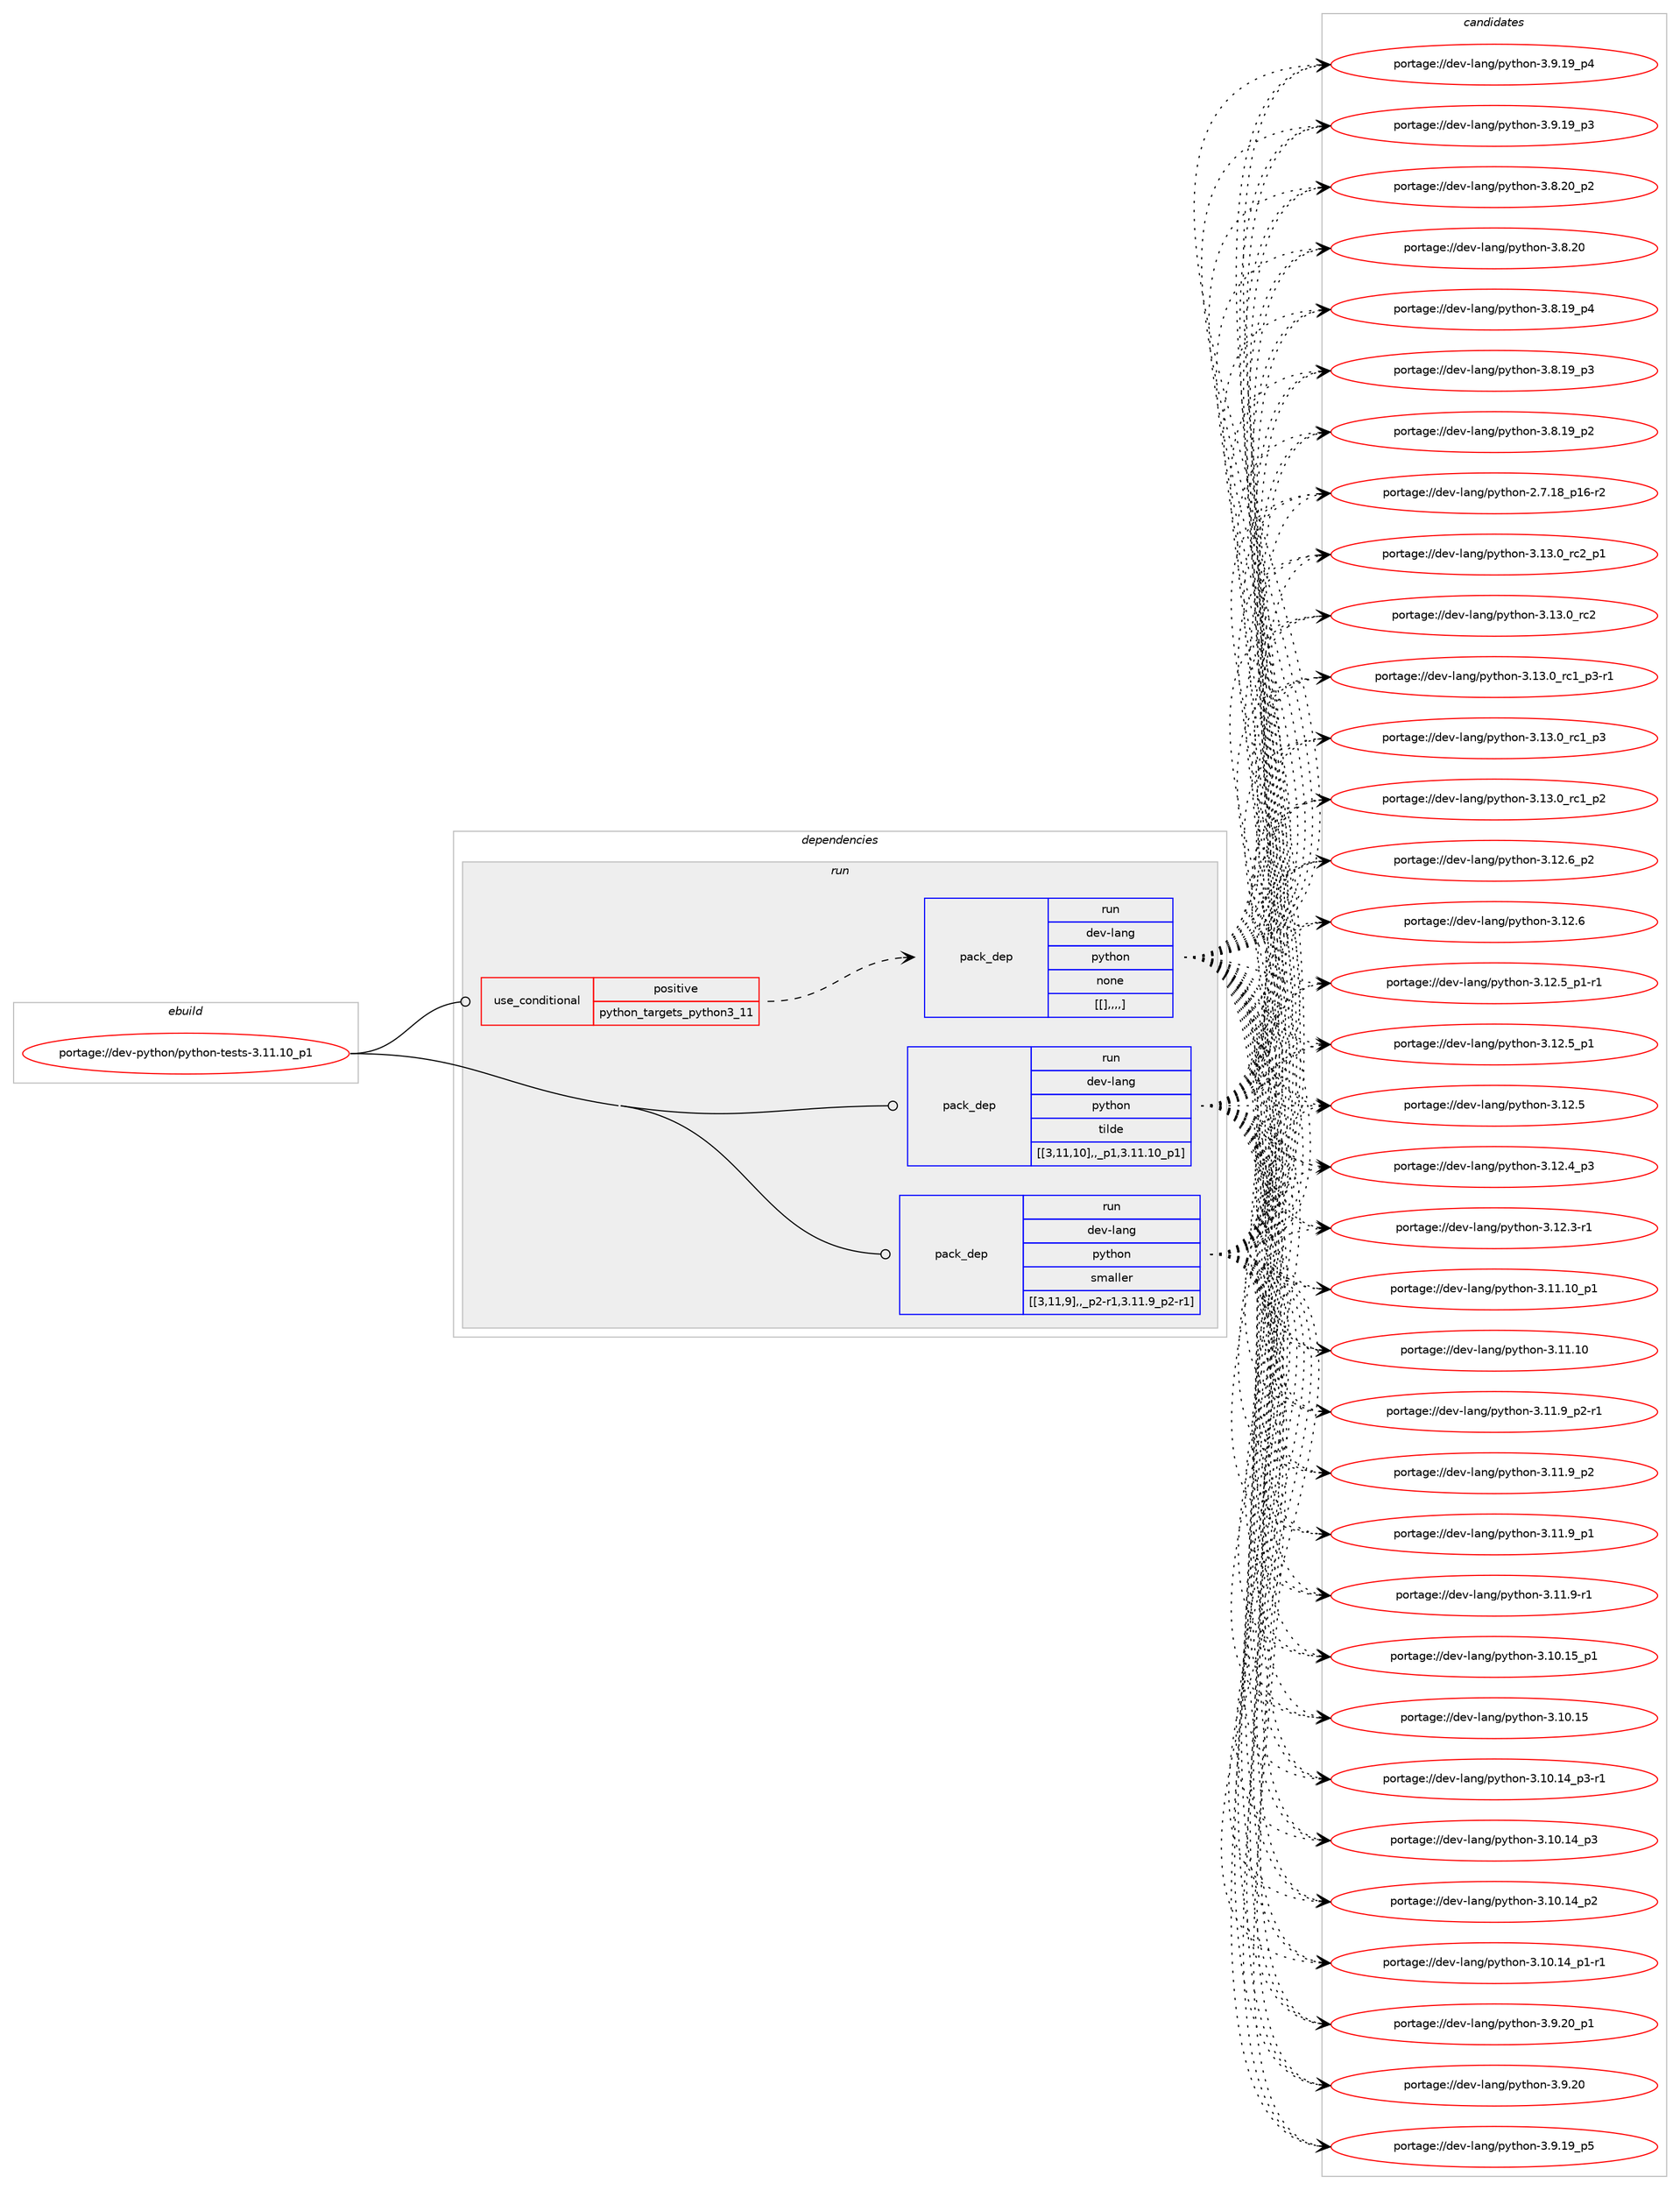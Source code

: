 digraph prolog {

# *************
# Graph options
# *************

newrank=true;
concentrate=true;
compound=true;
graph [rankdir=LR,fontname=Helvetica,fontsize=10,ranksep=1.5];#, ranksep=2.5, nodesep=0.2];
edge  [arrowhead=vee];
node  [fontname=Helvetica,fontsize=10];

# **********
# The ebuild
# **********

subgraph cluster_leftcol {
color=gray;
label=<<i>ebuild</i>>;
id [label="portage://dev-python/python-tests-3.11.10_p1", color=red, width=4, href="../dev-python/python-tests-3.11.10_p1.svg"];
}

# ****************
# The dependencies
# ****************

subgraph cluster_midcol {
color=gray;
label=<<i>dependencies</i>>;
subgraph cluster_compile {
fillcolor="#eeeeee";
style=filled;
label=<<i>compile</i>>;
}
subgraph cluster_compileandrun {
fillcolor="#eeeeee";
style=filled;
label=<<i>compile and run</i>>;
}
subgraph cluster_run {
fillcolor="#eeeeee";
style=filled;
label=<<i>run</i>>;
subgraph cond40081 {
dependency163603 [label=<<TABLE BORDER="0" CELLBORDER="1" CELLSPACING="0" CELLPADDING="4"><TR><TD ROWSPAN="3" CELLPADDING="10">use_conditional</TD></TR><TR><TD>positive</TD></TR><TR><TD>python_targets_python3_11</TD></TR></TABLE>>, shape=none, color=red];
subgraph pack122267 {
dependency163604 [label=<<TABLE BORDER="0" CELLBORDER="1" CELLSPACING="0" CELLPADDING="4" WIDTH="220"><TR><TD ROWSPAN="6" CELLPADDING="30">pack_dep</TD></TR><TR><TD WIDTH="110">run</TD></TR><TR><TD>dev-lang</TD></TR><TR><TD>python</TD></TR><TR><TD>none</TD></TR><TR><TD>[[],,,,]</TD></TR></TABLE>>, shape=none, color=blue];
}
dependency163603:e -> dependency163604:w [weight=20,style="dashed",arrowhead="vee"];
}
id:e -> dependency163603:w [weight=20,style="solid",arrowhead="odot"];
subgraph pack122268 {
dependency163605 [label=<<TABLE BORDER="0" CELLBORDER="1" CELLSPACING="0" CELLPADDING="4" WIDTH="220"><TR><TD ROWSPAN="6" CELLPADDING="30">pack_dep</TD></TR><TR><TD WIDTH="110">run</TD></TR><TR><TD>dev-lang</TD></TR><TR><TD>python</TD></TR><TR><TD>tilde</TD></TR><TR><TD>[[3,11,10],,_p1,3.11.10_p1]</TD></TR></TABLE>>, shape=none, color=blue];
}
id:e -> dependency163605:w [weight=20,style="solid",arrowhead="odot"];
subgraph pack122269 {
dependency163606 [label=<<TABLE BORDER="0" CELLBORDER="1" CELLSPACING="0" CELLPADDING="4" WIDTH="220"><TR><TD ROWSPAN="6" CELLPADDING="30">pack_dep</TD></TR><TR><TD WIDTH="110">run</TD></TR><TR><TD>dev-lang</TD></TR><TR><TD>python</TD></TR><TR><TD>smaller</TD></TR><TR><TD>[[3,11,9],,_p2-r1,3.11.9_p2-r1]</TD></TR></TABLE>>, shape=none, color=blue];
}
id:e -> dependency163606:w [weight=20,style="solid",arrowhead="odot"];
}
}

# **************
# The candidates
# **************

subgraph cluster_choices {
rank=same;
color=gray;
label=<<i>candidates</i>>;

subgraph choice122267 {
color=black;
nodesep=1;
choice100101118451089711010347112121116104111110455146495146489511499509511249 [label="portage://dev-lang/python-3.13.0_rc2_p1", color=red, width=4,href="../dev-lang/python-3.13.0_rc2_p1.svg"];
choice10010111845108971101034711212111610411111045514649514648951149950 [label="portage://dev-lang/python-3.13.0_rc2", color=red, width=4,href="../dev-lang/python-3.13.0_rc2.svg"];
choice1001011184510897110103471121211161041111104551464951464895114994995112514511449 [label="portage://dev-lang/python-3.13.0_rc1_p3-r1", color=red, width=4,href="../dev-lang/python-3.13.0_rc1_p3-r1.svg"];
choice100101118451089711010347112121116104111110455146495146489511499499511251 [label="portage://dev-lang/python-3.13.0_rc1_p3", color=red, width=4,href="../dev-lang/python-3.13.0_rc1_p3.svg"];
choice100101118451089711010347112121116104111110455146495146489511499499511250 [label="portage://dev-lang/python-3.13.0_rc1_p2", color=red, width=4,href="../dev-lang/python-3.13.0_rc1_p2.svg"];
choice100101118451089711010347112121116104111110455146495046549511250 [label="portage://dev-lang/python-3.12.6_p2", color=red, width=4,href="../dev-lang/python-3.12.6_p2.svg"];
choice10010111845108971101034711212111610411111045514649504654 [label="portage://dev-lang/python-3.12.6", color=red, width=4,href="../dev-lang/python-3.12.6.svg"];
choice1001011184510897110103471121211161041111104551464950465395112494511449 [label="portage://dev-lang/python-3.12.5_p1-r1", color=red, width=4,href="../dev-lang/python-3.12.5_p1-r1.svg"];
choice100101118451089711010347112121116104111110455146495046539511249 [label="portage://dev-lang/python-3.12.5_p1", color=red, width=4,href="../dev-lang/python-3.12.5_p1.svg"];
choice10010111845108971101034711212111610411111045514649504653 [label="portage://dev-lang/python-3.12.5", color=red, width=4,href="../dev-lang/python-3.12.5.svg"];
choice100101118451089711010347112121116104111110455146495046529511251 [label="portage://dev-lang/python-3.12.4_p3", color=red, width=4,href="../dev-lang/python-3.12.4_p3.svg"];
choice100101118451089711010347112121116104111110455146495046514511449 [label="portage://dev-lang/python-3.12.3-r1", color=red, width=4,href="../dev-lang/python-3.12.3-r1.svg"];
choice10010111845108971101034711212111610411111045514649494649489511249 [label="portage://dev-lang/python-3.11.10_p1", color=red, width=4,href="../dev-lang/python-3.11.10_p1.svg"];
choice1001011184510897110103471121211161041111104551464949464948 [label="portage://dev-lang/python-3.11.10", color=red, width=4,href="../dev-lang/python-3.11.10.svg"];
choice1001011184510897110103471121211161041111104551464949465795112504511449 [label="portage://dev-lang/python-3.11.9_p2-r1", color=red, width=4,href="../dev-lang/python-3.11.9_p2-r1.svg"];
choice100101118451089711010347112121116104111110455146494946579511250 [label="portage://dev-lang/python-3.11.9_p2", color=red, width=4,href="../dev-lang/python-3.11.9_p2.svg"];
choice100101118451089711010347112121116104111110455146494946579511249 [label="portage://dev-lang/python-3.11.9_p1", color=red, width=4,href="../dev-lang/python-3.11.9_p1.svg"];
choice100101118451089711010347112121116104111110455146494946574511449 [label="portage://dev-lang/python-3.11.9-r1", color=red, width=4,href="../dev-lang/python-3.11.9-r1.svg"];
choice10010111845108971101034711212111610411111045514649484649539511249 [label="portage://dev-lang/python-3.10.15_p1", color=red, width=4,href="../dev-lang/python-3.10.15_p1.svg"];
choice1001011184510897110103471121211161041111104551464948464953 [label="portage://dev-lang/python-3.10.15", color=red, width=4,href="../dev-lang/python-3.10.15.svg"];
choice100101118451089711010347112121116104111110455146494846495295112514511449 [label="portage://dev-lang/python-3.10.14_p3-r1", color=red, width=4,href="../dev-lang/python-3.10.14_p3-r1.svg"];
choice10010111845108971101034711212111610411111045514649484649529511251 [label="portage://dev-lang/python-3.10.14_p3", color=red, width=4,href="../dev-lang/python-3.10.14_p3.svg"];
choice10010111845108971101034711212111610411111045514649484649529511250 [label="portage://dev-lang/python-3.10.14_p2", color=red, width=4,href="../dev-lang/python-3.10.14_p2.svg"];
choice100101118451089711010347112121116104111110455146494846495295112494511449 [label="portage://dev-lang/python-3.10.14_p1-r1", color=red, width=4,href="../dev-lang/python-3.10.14_p1-r1.svg"];
choice100101118451089711010347112121116104111110455146574650489511249 [label="portage://dev-lang/python-3.9.20_p1", color=red, width=4,href="../dev-lang/python-3.9.20_p1.svg"];
choice10010111845108971101034711212111610411111045514657465048 [label="portage://dev-lang/python-3.9.20", color=red, width=4,href="../dev-lang/python-3.9.20.svg"];
choice100101118451089711010347112121116104111110455146574649579511253 [label="portage://dev-lang/python-3.9.19_p5", color=red, width=4,href="../dev-lang/python-3.9.19_p5.svg"];
choice100101118451089711010347112121116104111110455146574649579511252 [label="portage://dev-lang/python-3.9.19_p4", color=red, width=4,href="../dev-lang/python-3.9.19_p4.svg"];
choice100101118451089711010347112121116104111110455146574649579511251 [label="portage://dev-lang/python-3.9.19_p3", color=red, width=4,href="../dev-lang/python-3.9.19_p3.svg"];
choice100101118451089711010347112121116104111110455146564650489511250 [label="portage://dev-lang/python-3.8.20_p2", color=red, width=4,href="../dev-lang/python-3.8.20_p2.svg"];
choice10010111845108971101034711212111610411111045514656465048 [label="portage://dev-lang/python-3.8.20", color=red, width=4,href="../dev-lang/python-3.8.20.svg"];
choice100101118451089711010347112121116104111110455146564649579511252 [label="portage://dev-lang/python-3.8.19_p4", color=red, width=4,href="../dev-lang/python-3.8.19_p4.svg"];
choice100101118451089711010347112121116104111110455146564649579511251 [label="portage://dev-lang/python-3.8.19_p3", color=red, width=4,href="../dev-lang/python-3.8.19_p3.svg"];
choice100101118451089711010347112121116104111110455146564649579511250 [label="portage://dev-lang/python-3.8.19_p2", color=red, width=4,href="../dev-lang/python-3.8.19_p2.svg"];
choice100101118451089711010347112121116104111110455046554649569511249544511450 [label="portage://dev-lang/python-2.7.18_p16-r2", color=red, width=4,href="../dev-lang/python-2.7.18_p16-r2.svg"];
dependency163604:e -> choice100101118451089711010347112121116104111110455146495146489511499509511249:w [style=dotted,weight="100"];
dependency163604:e -> choice10010111845108971101034711212111610411111045514649514648951149950:w [style=dotted,weight="100"];
dependency163604:e -> choice1001011184510897110103471121211161041111104551464951464895114994995112514511449:w [style=dotted,weight="100"];
dependency163604:e -> choice100101118451089711010347112121116104111110455146495146489511499499511251:w [style=dotted,weight="100"];
dependency163604:e -> choice100101118451089711010347112121116104111110455146495146489511499499511250:w [style=dotted,weight="100"];
dependency163604:e -> choice100101118451089711010347112121116104111110455146495046549511250:w [style=dotted,weight="100"];
dependency163604:e -> choice10010111845108971101034711212111610411111045514649504654:w [style=dotted,weight="100"];
dependency163604:e -> choice1001011184510897110103471121211161041111104551464950465395112494511449:w [style=dotted,weight="100"];
dependency163604:e -> choice100101118451089711010347112121116104111110455146495046539511249:w [style=dotted,weight="100"];
dependency163604:e -> choice10010111845108971101034711212111610411111045514649504653:w [style=dotted,weight="100"];
dependency163604:e -> choice100101118451089711010347112121116104111110455146495046529511251:w [style=dotted,weight="100"];
dependency163604:e -> choice100101118451089711010347112121116104111110455146495046514511449:w [style=dotted,weight="100"];
dependency163604:e -> choice10010111845108971101034711212111610411111045514649494649489511249:w [style=dotted,weight="100"];
dependency163604:e -> choice1001011184510897110103471121211161041111104551464949464948:w [style=dotted,weight="100"];
dependency163604:e -> choice1001011184510897110103471121211161041111104551464949465795112504511449:w [style=dotted,weight="100"];
dependency163604:e -> choice100101118451089711010347112121116104111110455146494946579511250:w [style=dotted,weight="100"];
dependency163604:e -> choice100101118451089711010347112121116104111110455146494946579511249:w [style=dotted,weight="100"];
dependency163604:e -> choice100101118451089711010347112121116104111110455146494946574511449:w [style=dotted,weight="100"];
dependency163604:e -> choice10010111845108971101034711212111610411111045514649484649539511249:w [style=dotted,weight="100"];
dependency163604:e -> choice1001011184510897110103471121211161041111104551464948464953:w [style=dotted,weight="100"];
dependency163604:e -> choice100101118451089711010347112121116104111110455146494846495295112514511449:w [style=dotted,weight="100"];
dependency163604:e -> choice10010111845108971101034711212111610411111045514649484649529511251:w [style=dotted,weight="100"];
dependency163604:e -> choice10010111845108971101034711212111610411111045514649484649529511250:w [style=dotted,weight="100"];
dependency163604:e -> choice100101118451089711010347112121116104111110455146494846495295112494511449:w [style=dotted,weight="100"];
dependency163604:e -> choice100101118451089711010347112121116104111110455146574650489511249:w [style=dotted,weight="100"];
dependency163604:e -> choice10010111845108971101034711212111610411111045514657465048:w [style=dotted,weight="100"];
dependency163604:e -> choice100101118451089711010347112121116104111110455146574649579511253:w [style=dotted,weight="100"];
dependency163604:e -> choice100101118451089711010347112121116104111110455146574649579511252:w [style=dotted,weight="100"];
dependency163604:e -> choice100101118451089711010347112121116104111110455146574649579511251:w [style=dotted,weight="100"];
dependency163604:e -> choice100101118451089711010347112121116104111110455146564650489511250:w [style=dotted,weight="100"];
dependency163604:e -> choice10010111845108971101034711212111610411111045514656465048:w [style=dotted,weight="100"];
dependency163604:e -> choice100101118451089711010347112121116104111110455146564649579511252:w [style=dotted,weight="100"];
dependency163604:e -> choice100101118451089711010347112121116104111110455146564649579511251:w [style=dotted,weight="100"];
dependency163604:e -> choice100101118451089711010347112121116104111110455146564649579511250:w [style=dotted,weight="100"];
dependency163604:e -> choice100101118451089711010347112121116104111110455046554649569511249544511450:w [style=dotted,weight="100"];
}
subgraph choice122268 {
color=black;
nodesep=1;
choice100101118451089711010347112121116104111110455146495146489511499509511249 [label="portage://dev-lang/python-3.13.0_rc2_p1", color=red, width=4,href="../dev-lang/python-3.13.0_rc2_p1.svg"];
choice10010111845108971101034711212111610411111045514649514648951149950 [label="portage://dev-lang/python-3.13.0_rc2", color=red, width=4,href="../dev-lang/python-3.13.0_rc2.svg"];
choice1001011184510897110103471121211161041111104551464951464895114994995112514511449 [label="portage://dev-lang/python-3.13.0_rc1_p3-r1", color=red, width=4,href="../dev-lang/python-3.13.0_rc1_p3-r1.svg"];
choice100101118451089711010347112121116104111110455146495146489511499499511251 [label="portage://dev-lang/python-3.13.0_rc1_p3", color=red, width=4,href="../dev-lang/python-3.13.0_rc1_p3.svg"];
choice100101118451089711010347112121116104111110455146495146489511499499511250 [label="portage://dev-lang/python-3.13.0_rc1_p2", color=red, width=4,href="../dev-lang/python-3.13.0_rc1_p2.svg"];
choice100101118451089711010347112121116104111110455146495046549511250 [label="portage://dev-lang/python-3.12.6_p2", color=red, width=4,href="../dev-lang/python-3.12.6_p2.svg"];
choice10010111845108971101034711212111610411111045514649504654 [label="portage://dev-lang/python-3.12.6", color=red, width=4,href="../dev-lang/python-3.12.6.svg"];
choice1001011184510897110103471121211161041111104551464950465395112494511449 [label="portage://dev-lang/python-3.12.5_p1-r1", color=red, width=4,href="../dev-lang/python-3.12.5_p1-r1.svg"];
choice100101118451089711010347112121116104111110455146495046539511249 [label="portage://dev-lang/python-3.12.5_p1", color=red, width=4,href="../dev-lang/python-3.12.5_p1.svg"];
choice10010111845108971101034711212111610411111045514649504653 [label="portage://dev-lang/python-3.12.5", color=red, width=4,href="../dev-lang/python-3.12.5.svg"];
choice100101118451089711010347112121116104111110455146495046529511251 [label="portage://dev-lang/python-3.12.4_p3", color=red, width=4,href="../dev-lang/python-3.12.4_p3.svg"];
choice100101118451089711010347112121116104111110455146495046514511449 [label="portage://dev-lang/python-3.12.3-r1", color=red, width=4,href="../dev-lang/python-3.12.3-r1.svg"];
choice10010111845108971101034711212111610411111045514649494649489511249 [label="portage://dev-lang/python-3.11.10_p1", color=red, width=4,href="../dev-lang/python-3.11.10_p1.svg"];
choice1001011184510897110103471121211161041111104551464949464948 [label="portage://dev-lang/python-3.11.10", color=red, width=4,href="../dev-lang/python-3.11.10.svg"];
choice1001011184510897110103471121211161041111104551464949465795112504511449 [label="portage://dev-lang/python-3.11.9_p2-r1", color=red, width=4,href="../dev-lang/python-3.11.9_p2-r1.svg"];
choice100101118451089711010347112121116104111110455146494946579511250 [label="portage://dev-lang/python-3.11.9_p2", color=red, width=4,href="../dev-lang/python-3.11.9_p2.svg"];
choice100101118451089711010347112121116104111110455146494946579511249 [label="portage://dev-lang/python-3.11.9_p1", color=red, width=4,href="../dev-lang/python-3.11.9_p1.svg"];
choice100101118451089711010347112121116104111110455146494946574511449 [label="portage://dev-lang/python-3.11.9-r1", color=red, width=4,href="../dev-lang/python-3.11.9-r1.svg"];
choice10010111845108971101034711212111610411111045514649484649539511249 [label="portage://dev-lang/python-3.10.15_p1", color=red, width=4,href="../dev-lang/python-3.10.15_p1.svg"];
choice1001011184510897110103471121211161041111104551464948464953 [label="portage://dev-lang/python-3.10.15", color=red, width=4,href="../dev-lang/python-3.10.15.svg"];
choice100101118451089711010347112121116104111110455146494846495295112514511449 [label="portage://dev-lang/python-3.10.14_p3-r1", color=red, width=4,href="../dev-lang/python-3.10.14_p3-r1.svg"];
choice10010111845108971101034711212111610411111045514649484649529511251 [label="portage://dev-lang/python-3.10.14_p3", color=red, width=4,href="../dev-lang/python-3.10.14_p3.svg"];
choice10010111845108971101034711212111610411111045514649484649529511250 [label="portage://dev-lang/python-3.10.14_p2", color=red, width=4,href="../dev-lang/python-3.10.14_p2.svg"];
choice100101118451089711010347112121116104111110455146494846495295112494511449 [label="portage://dev-lang/python-3.10.14_p1-r1", color=red, width=4,href="../dev-lang/python-3.10.14_p1-r1.svg"];
choice100101118451089711010347112121116104111110455146574650489511249 [label="portage://dev-lang/python-3.9.20_p1", color=red, width=4,href="../dev-lang/python-3.9.20_p1.svg"];
choice10010111845108971101034711212111610411111045514657465048 [label="portage://dev-lang/python-3.9.20", color=red, width=4,href="../dev-lang/python-3.9.20.svg"];
choice100101118451089711010347112121116104111110455146574649579511253 [label="portage://dev-lang/python-3.9.19_p5", color=red, width=4,href="../dev-lang/python-3.9.19_p5.svg"];
choice100101118451089711010347112121116104111110455146574649579511252 [label="portage://dev-lang/python-3.9.19_p4", color=red, width=4,href="../dev-lang/python-3.9.19_p4.svg"];
choice100101118451089711010347112121116104111110455146574649579511251 [label="portage://dev-lang/python-3.9.19_p3", color=red, width=4,href="../dev-lang/python-3.9.19_p3.svg"];
choice100101118451089711010347112121116104111110455146564650489511250 [label="portage://dev-lang/python-3.8.20_p2", color=red, width=4,href="../dev-lang/python-3.8.20_p2.svg"];
choice10010111845108971101034711212111610411111045514656465048 [label="portage://dev-lang/python-3.8.20", color=red, width=4,href="../dev-lang/python-3.8.20.svg"];
choice100101118451089711010347112121116104111110455146564649579511252 [label="portage://dev-lang/python-3.8.19_p4", color=red, width=4,href="../dev-lang/python-3.8.19_p4.svg"];
choice100101118451089711010347112121116104111110455146564649579511251 [label="portage://dev-lang/python-3.8.19_p3", color=red, width=4,href="../dev-lang/python-3.8.19_p3.svg"];
choice100101118451089711010347112121116104111110455146564649579511250 [label="portage://dev-lang/python-3.8.19_p2", color=red, width=4,href="../dev-lang/python-3.8.19_p2.svg"];
choice100101118451089711010347112121116104111110455046554649569511249544511450 [label="portage://dev-lang/python-2.7.18_p16-r2", color=red, width=4,href="../dev-lang/python-2.7.18_p16-r2.svg"];
dependency163605:e -> choice100101118451089711010347112121116104111110455146495146489511499509511249:w [style=dotted,weight="100"];
dependency163605:e -> choice10010111845108971101034711212111610411111045514649514648951149950:w [style=dotted,weight="100"];
dependency163605:e -> choice1001011184510897110103471121211161041111104551464951464895114994995112514511449:w [style=dotted,weight="100"];
dependency163605:e -> choice100101118451089711010347112121116104111110455146495146489511499499511251:w [style=dotted,weight="100"];
dependency163605:e -> choice100101118451089711010347112121116104111110455146495146489511499499511250:w [style=dotted,weight="100"];
dependency163605:e -> choice100101118451089711010347112121116104111110455146495046549511250:w [style=dotted,weight="100"];
dependency163605:e -> choice10010111845108971101034711212111610411111045514649504654:w [style=dotted,weight="100"];
dependency163605:e -> choice1001011184510897110103471121211161041111104551464950465395112494511449:w [style=dotted,weight="100"];
dependency163605:e -> choice100101118451089711010347112121116104111110455146495046539511249:w [style=dotted,weight="100"];
dependency163605:e -> choice10010111845108971101034711212111610411111045514649504653:w [style=dotted,weight="100"];
dependency163605:e -> choice100101118451089711010347112121116104111110455146495046529511251:w [style=dotted,weight="100"];
dependency163605:e -> choice100101118451089711010347112121116104111110455146495046514511449:w [style=dotted,weight="100"];
dependency163605:e -> choice10010111845108971101034711212111610411111045514649494649489511249:w [style=dotted,weight="100"];
dependency163605:e -> choice1001011184510897110103471121211161041111104551464949464948:w [style=dotted,weight="100"];
dependency163605:e -> choice1001011184510897110103471121211161041111104551464949465795112504511449:w [style=dotted,weight="100"];
dependency163605:e -> choice100101118451089711010347112121116104111110455146494946579511250:w [style=dotted,weight="100"];
dependency163605:e -> choice100101118451089711010347112121116104111110455146494946579511249:w [style=dotted,weight="100"];
dependency163605:e -> choice100101118451089711010347112121116104111110455146494946574511449:w [style=dotted,weight="100"];
dependency163605:e -> choice10010111845108971101034711212111610411111045514649484649539511249:w [style=dotted,weight="100"];
dependency163605:e -> choice1001011184510897110103471121211161041111104551464948464953:w [style=dotted,weight="100"];
dependency163605:e -> choice100101118451089711010347112121116104111110455146494846495295112514511449:w [style=dotted,weight="100"];
dependency163605:e -> choice10010111845108971101034711212111610411111045514649484649529511251:w [style=dotted,weight="100"];
dependency163605:e -> choice10010111845108971101034711212111610411111045514649484649529511250:w [style=dotted,weight="100"];
dependency163605:e -> choice100101118451089711010347112121116104111110455146494846495295112494511449:w [style=dotted,weight="100"];
dependency163605:e -> choice100101118451089711010347112121116104111110455146574650489511249:w [style=dotted,weight="100"];
dependency163605:e -> choice10010111845108971101034711212111610411111045514657465048:w [style=dotted,weight="100"];
dependency163605:e -> choice100101118451089711010347112121116104111110455146574649579511253:w [style=dotted,weight="100"];
dependency163605:e -> choice100101118451089711010347112121116104111110455146574649579511252:w [style=dotted,weight="100"];
dependency163605:e -> choice100101118451089711010347112121116104111110455146574649579511251:w [style=dotted,weight="100"];
dependency163605:e -> choice100101118451089711010347112121116104111110455146564650489511250:w [style=dotted,weight="100"];
dependency163605:e -> choice10010111845108971101034711212111610411111045514656465048:w [style=dotted,weight="100"];
dependency163605:e -> choice100101118451089711010347112121116104111110455146564649579511252:w [style=dotted,weight="100"];
dependency163605:e -> choice100101118451089711010347112121116104111110455146564649579511251:w [style=dotted,weight="100"];
dependency163605:e -> choice100101118451089711010347112121116104111110455146564649579511250:w [style=dotted,weight="100"];
dependency163605:e -> choice100101118451089711010347112121116104111110455046554649569511249544511450:w [style=dotted,weight="100"];
}
subgraph choice122269 {
color=black;
nodesep=1;
choice100101118451089711010347112121116104111110455146495146489511499509511249 [label="portage://dev-lang/python-3.13.0_rc2_p1", color=red, width=4,href="../dev-lang/python-3.13.0_rc2_p1.svg"];
choice10010111845108971101034711212111610411111045514649514648951149950 [label="portage://dev-lang/python-3.13.0_rc2", color=red, width=4,href="../dev-lang/python-3.13.0_rc2.svg"];
choice1001011184510897110103471121211161041111104551464951464895114994995112514511449 [label="portage://dev-lang/python-3.13.0_rc1_p3-r1", color=red, width=4,href="../dev-lang/python-3.13.0_rc1_p3-r1.svg"];
choice100101118451089711010347112121116104111110455146495146489511499499511251 [label="portage://dev-lang/python-3.13.0_rc1_p3", color=red, width=4,href="../dev-lang/python-3.13.0_rc1_p3.svg"];
choice100101118451089711010347112121116104111110455146495146489511499499511250 [label="portage://dev-lang/python-3.13.0_rc1_p2", color=red, width=4,href="../dev-lang/python-3.13.0_rc1_p2.svg"];
choice100101118451089711010347112121116104111110455146495046549511250 [label="portage://dev-lang/python-3.12.6_p2", color=red, width=4,href="../dev-lang/python-3.12.6_p2.svg"];
choice10010111845108971101034711212111610411111045514649504654 [label="portage://dev-lang/python-3.12.6", color=red, width=4,href="../dev-lang/python-3.12.6.svg"];
choice1001011184510897110103471121211161041111104551464950465395112494511449 [label="portage://dev-lang/python-3.12.5_p1-r1", color=red, width=4,href="../dev-lang/python-3.12.5_p1-r1.svg"];
choice100101118451089711010347112121116104111110455146495046539511249 [label="portage://dev-lang/python-3.12.5_p1", color=red, width=4,href="../dev-lang/python-3.12.5_p1.svg"];
choice10010111845108971101034711212111610411111045514649504653 [label="portage://dev-lang/python-3.12.5", color=red, width=4,href="../dev-lang/python-3.12.5.svg"];
choice100101118451089711010347112121116104111110455146495046529511251 [label="portage://dev-lang/python-3.12.4_p3", color=red, width=4,href="../dev-lang/python-3.12.4_p3.svg"];
choice100101118451089711010347112121116104111110455146495046514511449 [label="portage://dev-lang/python-3.12.3-r1", color=red, width=4,href="../dev-lang/python-3.12.3-r1.svg"];
choice10010111845108971101034711212111610411111045514649494649489511249 [label="portage://dev-lang/python-3.11.10_p1", color=red, width=4,href="../dev-lang/python-3.11.10_p1.svg"];
choice1001011184510897110103471121211161041111104551464949464948 [label="portage://dev-lang/python-3.11.10", color=red, width=4,href="../dev-lang/python-3.11.10.svg"];
choice1001011184510897110103471121211161041111104551464949465795112504511449 [label="portage://dev-lang/python-3.11.9_p2-r1", color=red, width=4,href="../dev-lang/python-3.11.9_p2-r1.svg"];
choice100101118451089711010347112121116104111110455146494946579511250 [label="portage://dev-lang/python-3.11.9_p2", color=red, width=4,href="../dev-lang/python-3.11.9_p2.svg"];
choice100101118451089711010347112121116104111110455146494946579511249 [label="portage://dev-lang/python-3.11.9_p1", color=red, width=4,href="../dev-lang/python-3.11.9_p1.svg"];
choice100101118451089711010347112121116104111110455146494946574511449 [label="portage://dev-lang/python-3.11.9-r1", color=red, width=4,href="../dev-lang/python-3.11.9-r1.svg"];
choice10010111845108971101034711212111610411111045514649484649539511249 [label="portage://dev-lang/python-3.10.15_p1", color=red, width=4,href="../dev-lang/python-3.10.15_p1.svg"];
choice1001011184510897110103471121211161041111104551464948464953 [label="portage://dev-lang/python-3.10.15", color=red, width=4,href="../dev-lang/python-3.10.15.svg"];
choice100101118451089711010347112121116104111110455146494846495295112514511449 [label="portage://dev-lang/python-3.10.14_p3-r1", color=red, width=4,href="../dev-lang/python-3.10.14_p3-r1.svg"];
choice10010111845108971101034711212111610411111045514649484649529511251 [label="portage://dev-lang/python-3.10.14_p3", color=red, width=4,href="../dev-lang/python-3.10.14_p3.svg"];
choice10010111845108971101034711212111610411111045514649484649529511250 [label="portage://dev-lang/python-3.10.14_p2", color=red, width=4,href="../dev-lang/python-3.10.14_p2.svg"];
choice100101118451089711010347112121116104111110455146494846495295112494511449 [label="portage://dev-lang/python-3.10.14_p1-r1", color=red, width=4,href="../dev-lang/python-3.10.14_p1-r1.svg"];
choice100101118451089711010347112121116104111110455146574650489511249 [label="portage://dev-lang/python-3.9.20_p1", color=red, width=4,href="../dev-lang/python-3.9.20_p1.svg"];
choice10010111845108971101034711212111610411111045514657465048 [label="portage://dev-lang/python-3.9.20", color=red, width=4,href="../dev-lang/python-3.9.20.svg"];
choice100101118451089711010347112121116104111110455146574649579511253 [label="portage://dev-lang/python-3.9.19_p5", color=red, width=4,href="../dev-lang/python-3.9.19_p5.svg"];
choice100101118451089711010347112121116104111110455146574649579511252 [label="portage://dev-lang/python-3.9.19_p4", color=red, width=4,href="../dev-lang/python-3.9.19_p4.svg"];
choice100101118451089711010347112121116104111110455146574649579511251 [label="portage://dev-lang/python-3.9.19_p3", color=red, width=4,href="../dev-lang/python-3.9.19_p3.svg"];
choice100101118451089711010347112121116104111110455146564650489511250 [label="portage://dev-lang/python-3.8.20_p2", color=red, width=4,href="../dev-lang/python-3.8.20_p2.svg"];
choice10010111845108971101034711212111610411111045514656465048 [label="portage://dev-lang/python-3.8.20", color=red, width=4,href="../dev-lang/python-3.8.20.svg"];
choice100101118451089711010347112121116104111110455146564649579511252 [label="portage://dev-lang/python-3.8.19_p4", color=red, width=4,href="../dev-lang/python-3.8.19_p4.svg"];
choice100101118451089711010347112121116104111110455146564649579511251 [label="portage://dev-lang/python-3.8.19_p3", color=red, width=4,href="../dev-lang/python-3.8.19_p3.svg"];
choice100101118451089711010347112121116104111110455146564649579511250 [label="portage://dev-lang/python-3.8.19_p2", color=red, width=4,href="../dev-lang/python-3.8.19_p2.svg"];
choice100101118451089711010347112121116104111110455046554649569511249544511450 [label="portage://dev-lang/python-2.7.18_p16-r2", color=red, width=4,href="../dev-lang/python-2.7.18_p16-r2.svg"];
dependency163606:e -> choice100101118451089711010347112121116104111110455146495146489511499509511249:w [style=dotted,weight="100"];
dependency163606:e -> choice10010111845108971101034711212111610411111045514649514648951149950:w [style=dotted,weight="100"];
dependency163606:e -> choice1001011184510897110103471121211161041111104551464951464895114994995112514511449:w [style=dotted,weight="100"];
dependency163606:e -> choice100101118451089711010347112121116104111110455146495146489511499499511251:w [style=dotted,weight="100"];
dependency163606:e -> choice100101118451089711010347112121116104111110455146495146489511499499511250:w [style=dotted,weight="100"];
dependency163606:e -> choice100101118451089711010347112121116104111110455146495046549511250:w [style=dotted,weight="100"];
dependency163606:e -> choice10010111845108971101034711212111610411111045514649504654:w [style=dotted,weight="100"];
dependency163606:e -> choice1001011184510897110103471121211161041111104551464950465395112494511449:w [style=dotted,weight="100"];
dependency163606:e -> choice100101118451089711010347112121116104111110455146495046539511249:w [style=dotted,weight="100"];
dependency163606:e -> choice10010111845108971101034711212111610411111045514649504653:w [style=dotted,weight="100"];
dependency163606:e -> choice100101118451089711010347112121116104111110455146495046529511251:w [style=dotted,weight="100"];
dependency163606:e -> choice100101118451089711010347112121116104111110455146495046514511449:w [style=dotted,weight="100"];
dependency163606:e -> choice10010111845108971101034711212111610411111045514649494649489511249:w [style=dotted,weight="100"];
dependency163606:e -> choice1001011184510897110103471121211161041111104551464949464948:w [style=dotted,weight="100"];
dependency163606:e -> choice1001011184510897110103471121211161041111104551464949465795112504511449:w [style=dotted,weight="100"];
dependency163606:e -> choice100101118451089711010347112121116104111110455146494946579511250:w [style=dotted,weight="100"];
dependency163606:e -> choice100101118451089711010347112121116104111110455146494946579511249:w [style=dotted,weight="100"];
dependency163606:e -> choice100101118451089711010347112121116104111110455146494946574511449:w [style=dotted,weight="100"];
dependency163606:e -> choice10010111845108971101034711212111610411111045514649484649539511249:w [style=dotted,weight="100"];
dependency163606:e -> choice1001011184510897110103471121211161041111104551464948464953:w [style=dotted,weight="100"];
dependency163606:e -> choice100101118451089711010347112121116104111110455146494846495295112514511449:w [style=dotted,weight="100"];
dependency163606:e -> choice10010111845108971101034711212111610411111045514649484649529511251:w [style=dotted,weight="100"];
dependency163606:e -> choice10010111845108971101034711212111610411111045514649484649529511250:w [style=dotted,weight="100"];
dependency163606:e -> choice100101118451089711010347112121116104111110455146494846495295112494511449:w [style=dotted,weight="100"];
dependency163606:e -> choice100101118451089711010347112121116104111110455146574650489511249:w [style=dotted,weight="100"];
dependency163606:e -> choice10010111845108971101034711212111610411111045514657465048:w [style=dotted,weight="100"];
dependency163606:e -> choice100101118451089711010347112121116104111110455146574649579511253:w [style=dotted,weight="100"];
dependency163606:e -> choice100101118451089711010347112121116104111110455146574649579511252:w [style=dotted,weight="100"];
dependency163606:e -> choice100101118451089711010347112121116104111110455146574649579511251:w [style=dotted,weight="100"];
dependency163606:e -> choice100101118451089711010347112121116104111110455146564650489511250:w [style=dotted,weight="100"];
dependency163606:e -> choice10010111845108971101034711212111610411111045514656465048:w [style=dotted,weight="100"];
dependency163606:e -> choice100101118451089711010347112121116104111110455146564649579511252:w [style=dotted,weight="100"];
dependency163606:e -> choice100101118451089711010347112121116104111110455146564649579511251:w [style=dotted,weight="100"];
dependency163606:e -> choice100101118451089711010347112121116104111110455146564649579511250:w [style=dotted,weight="100"];
dependency163606:e -> choice100101118451089711010347112121116104111110455046554649569511249544511450:w [style=dotted,weight="100"];
}
}

}

